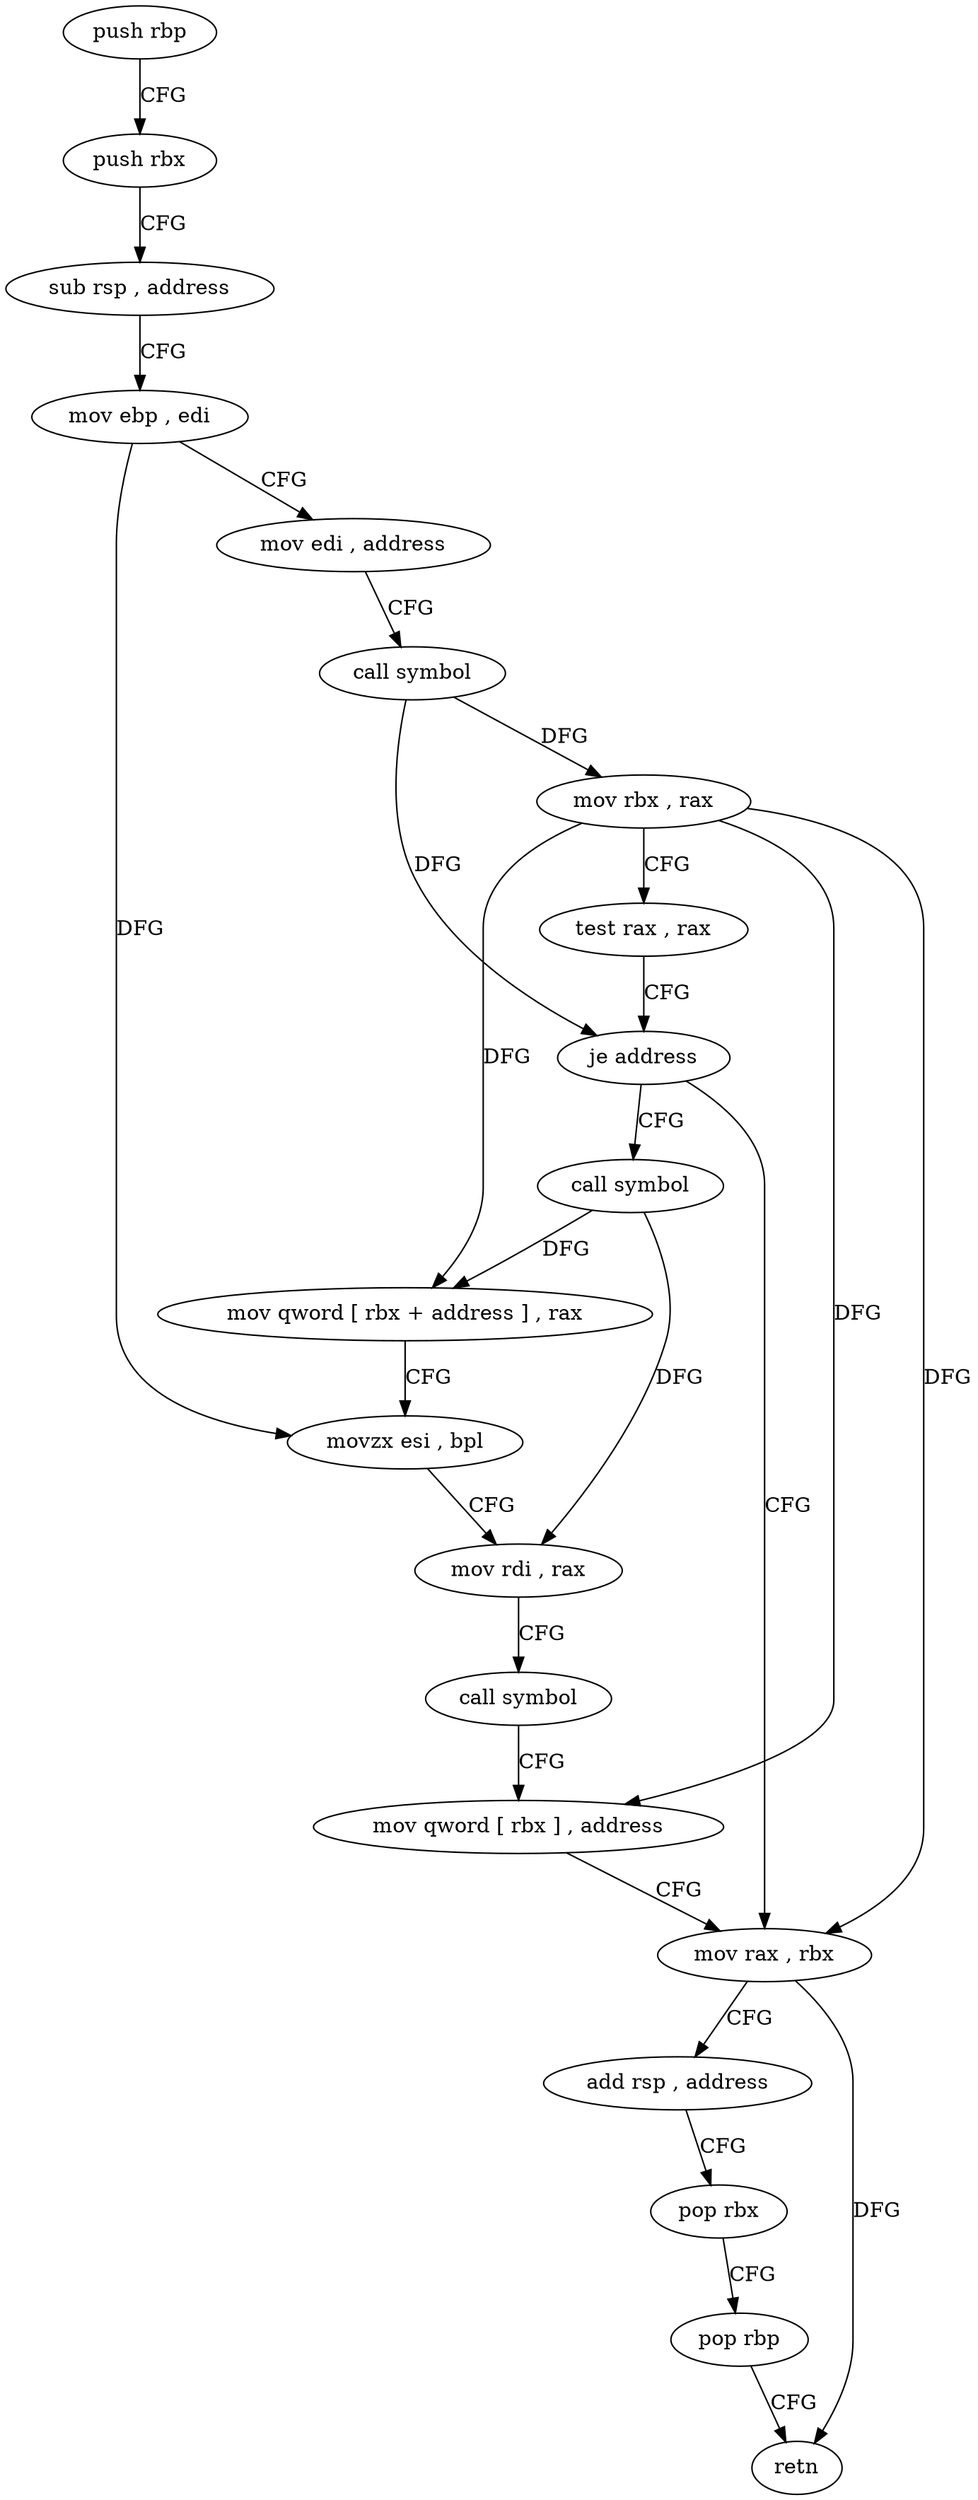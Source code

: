 digraph "func" {
"144114" [label = "push rbp" ]
"144115" [label = "push rbx" ]
"144116" [label = "sub rsp , address" ]
"144120" [label = "mov ebp , edi" ]
"144122" [label = "mov edi , address" ]
"144127" [label = "call symbol" ]
"144132" [label = "mov rbx , rax" ]
"144135" [label = "test rax , rax" ]
"144138" [label = "je address" ]
"144168" [label = "mov rax , rbx" ]
"144140" [label = "call symbol" ]
"144171" [label = "add rsp , address" ]
"144175" [label = "pop rbx" ]
"144176" [label = "pop rbp" ]
"144177" [label = "retn" ]
"144145" [label = "mov qword [ rbx + address ] , rax" ]
"144149" [label = "movzx esi , bpl" ]
"144153" [label = "mov rdi , rax" ]
"144156" [label = "call symbol" ]
"144161" [label = "mov qword [ rbx ] , address" ]
"144114" -> "144115" [ label = "CFG" ]
"144115" -> "144116" [ label = "CFG" ]
"144116" -> "144120" [ label = "CFG" ]
"144120" -> "144122" [ label = "CFG" ]
"144120" -> "144149" [ label = "DFG" ]
"144122" -> "144127" [ label = "CFG" ]
"144127" -> "144132" [ label = "DFG" ]
"144127" -> "144138" [ label = "DFG" ]
"144132" -> "144135" [ label = "CFG" ]
"144132" -> "144168" [ label = "DFG" ]
"144132" -> "144145" [ label = "DFG" ]
"144132" -> "144161" [ label = "DFG" ]
"144135" -> "144138" [ label = "CFG" ]
"144138" -> "144168" [ label = "CFG" ]
"144138" -> "144140" [ label = "CFG" ]
"144168" -> "144171" [ label = "CFG" ]
"144168" -> "144177" [ label = "DFG" ]
"144140" -> "144145" [ label = "DFG" ]
"144140" -> "144153" [ label = "DFG" ]
"144171" -> "144175" [ label = "CFG" ]
"144175" -> "144176" [ label = "CFG" ]
"144176" -> "144177" [ label = "CFG" ]
"144145" -> "144149" [ label = "CFG" ]
"144149" -> "144153" [ label = "CFG" ]
"144153" -> "144156" [ label = "CFG" ]
"144156" -> "144161" [ label = "CFG" ]
"144161" -> "144168" [ label = "CFG" ]
}

